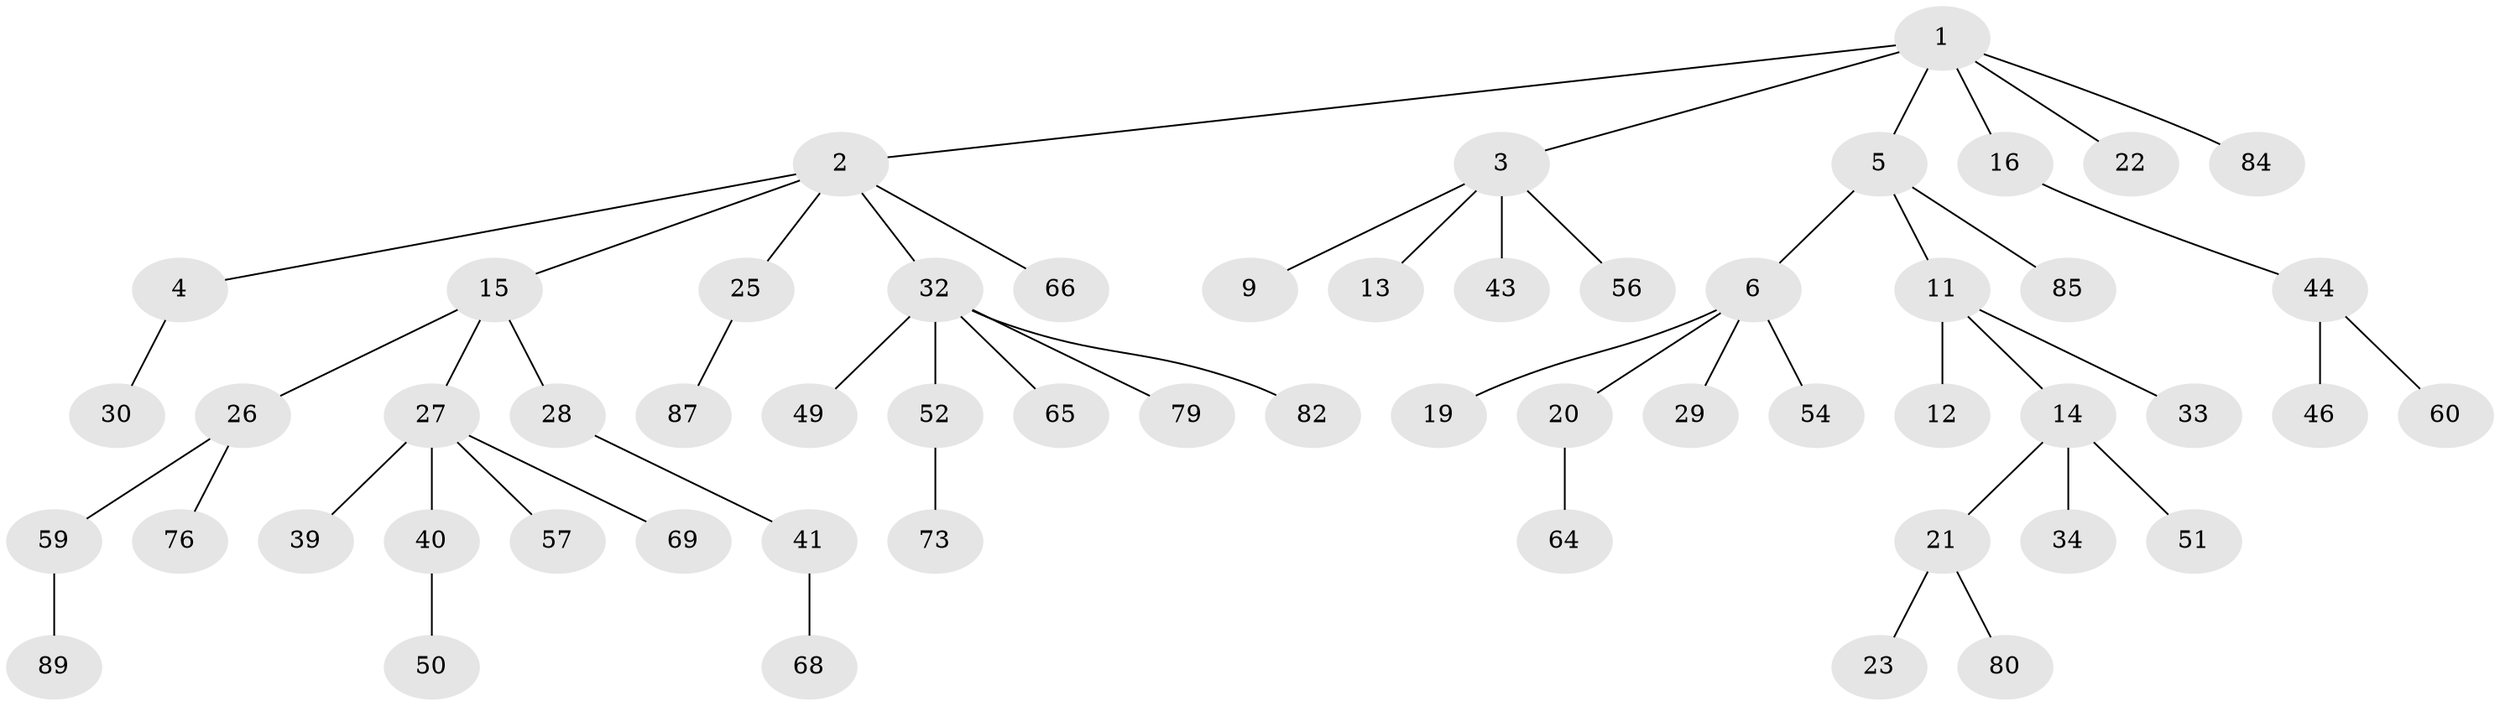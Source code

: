 // Generated by graph-tools (version 1.1) at 2025/52/02/27/25 19:52:13]
// undirected, 56 vertices, 55 edges
graph export_dot {
graph [start="1"]
  node [color=gray90,style=filled];
  1 [super="+74"];
  2 [super="+7"];
  3 [super="+10"];
  4 [super="+17"];
  5 [super="+8"];
  6 [super="+70"];
  9;
  11 [super="+24"];
  12 [super="+75"];
  13 [super="+88"];
  14 [super="+35"];
  15 [super="+18"];
  16 [super="+37"];
  19 [super="+47"];
  20 [super="+62"];
  21 [super="+61"];
  22 [super="+71"];
  23 [super="+77"];
  25;
  26 [super="+42"];
  27 [super="+63"];
  28 [super="+53"];
  29 [super="+31"];
  30 [super="+72"];
  32 [super="+38"];
  33 [super="+86"];
  34 [super="+36"];
  39;
  40 [super="+45"];
  41 [super="+67"];
  43;
  44 [super="+48"];
  46;
  49;
  50 [super="+58"];
  51;
  52;
  54 [super="+55"];
  56;
  57;
  59;
  60;
  64 [super="+81"];
  65;
  66;
  68 [super="+78"];
  69;
  73;
  76;
  79;
  80;
  82 [super="+83"];
  84;
  85;
  87;
  89;
  1 -- 2;
  1 -- 3;
  1 -- 5;
  1 -- 16;
  1 -- 22;
  1 -- 84;
  2 -- 4;
  2 -- 66;
  2 -- 32;
  2 -- 25;
  2 -- 15;
  3 -- 9;
  3 -- 43;
  3 -- 56;
  3 -- 13;
  4 -- 30;
  5 -- 6;
  5 -- 11;
  5 -- 85;
  6 -- 19;
  6 -- 20;
  6 -- 29;
  6 -- 54;
  11 -- 12;
  11 -- 14;
  11 -- 33;
  14 -- 21;
  14 -- 34;
  14 -- 51;
  15 -- 26;
  15 -- 27;
  15 -- 28;
  16 -- 44;
  20 -- 64;
  21 -- 23;
  21 -- 80;
  25 -- 87;
  26 -- 59;
  26 -- 76;
  27 -- 39;
  27 -- 40;
  27 -- 57;
  27 -- 69;
  28 -- 41;
  32 -- 65;
  32 -- 79;
  32 -- 49;
  32 -- 82;
  32 -- 52;
  40 -- 50;
  41 -- 68;
  44 -- 46;
  44 -- 60;
  52 -- 73;
  59 -- 89;
}

